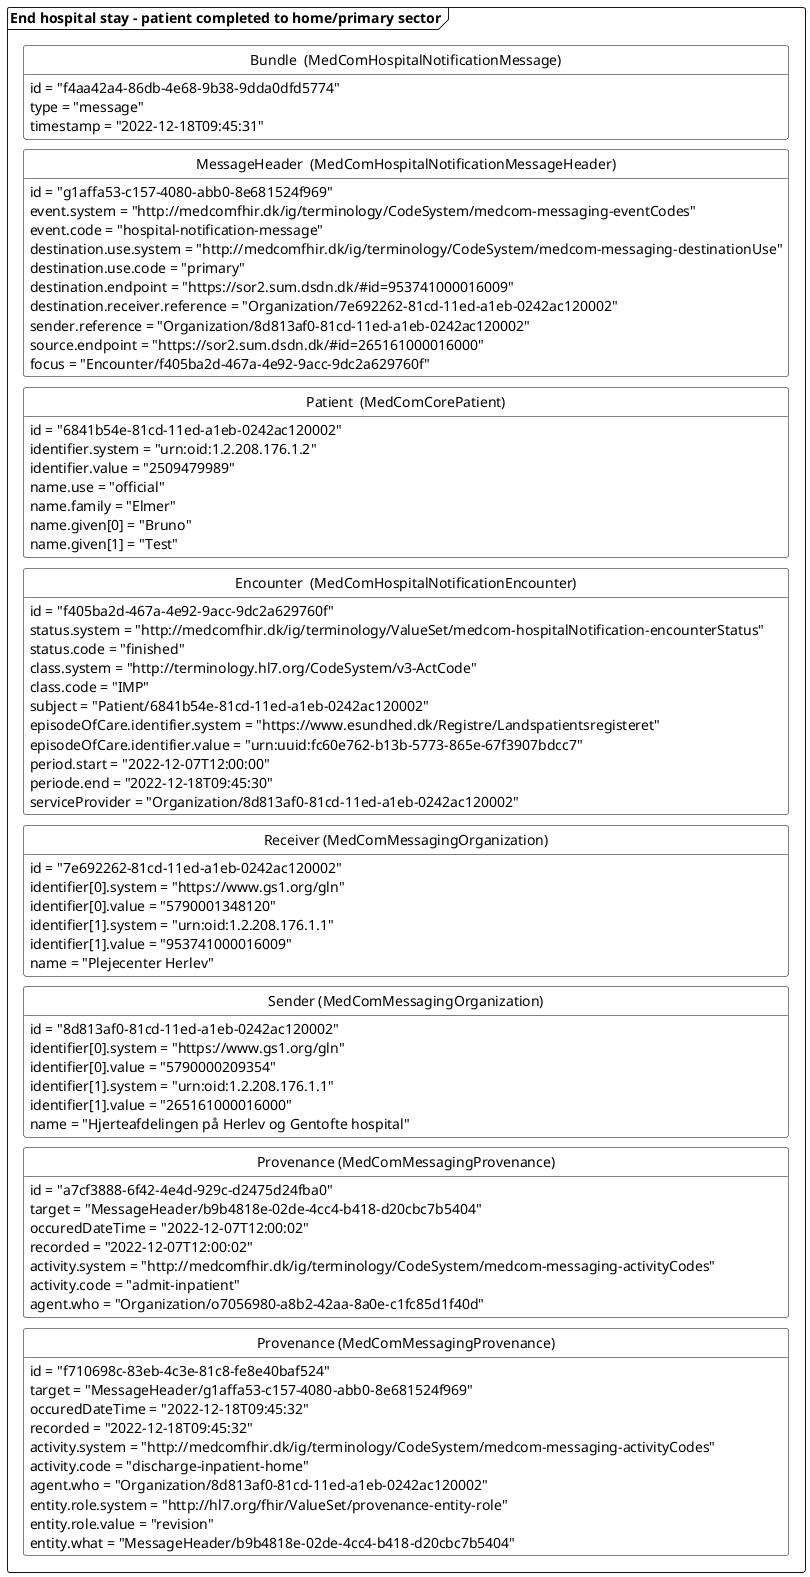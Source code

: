 @startuml HNdischargeInPat

'layout
skinparam class {
    BackgroundColor White
    BorderColor Black
    ArrowColor Black
  }
hide circle
hide empty members
skinparam SameClassWidth true
skinparam Ranksep 10


package "End hospital stay - patient completed to home/primary sector" as finished <<Frame>>{
    class "Bundle  (MedComHospitalNotificationMessage)" as finishedB{
        id = "f4aa42a4-86db-4e68-9b38-9dda0dfd5774"
        type = "message"
        timestamp = "2022-12-18T09:45:31"
    }
    class "MessageHeader  (MedComHospitalNotificationMessageHeader)" as finishedMH{
        id = "g1affa53-c157-4080-abb0-8e681524f969"
        event.system = "http://medcomfhir.dk/ig/terminology/CodeSystem/medcom-messaging-eventCodes"
        event.code = "hospital-notification-message"
        destination.use.system = "http://medcomfhir.dk/ig/terminology/CodeSystem/medcom-messaging-destinationUse"
        destination.use.code = "primary"
        destination.endpoint = "https://sor2.sum.dsdn.dk/#id=953741000016009"
        destination.receiver.reference = "Organization/7e692262-81cd-11ed-a1eb-0242ac120002"
        sender.reference = "Organization/8d813af0-81cd-11ed-a1eb-0242ac120002"
        source.endpoint = "https://sor2.sum.dsdn.dk/#id=265161000016000"
        focus = "Encounter/f405ba2d-467a-4e92-9acc-9dc2a629760f"
    }
    class "Patient  (MedComCorePatient)" as finishedPT{
        id = "6841b54e-81cd-11ed-a1eb-0242ac120002"
        identifier.system = "urn:oid:1.2.208.176.1.2"
        identifier.value = "2509479989"
        name.use = "official"
        name.family = "Elmer"
        name.given[0] = "Bruno"
        name.given[1] = "Test"
    }
    class "Encounter  (MedComHospitalNotificationEncounter)" as finishedENC{
        id = "f405ba2d-467a-4e92-9acc-9dc2a629760f"
        status.system = "http://medcomfhir.dk/ig/terminology/ValueSet/medcom-hospitalNotification-encounterStatus"
        status.code = "finished"
        class.system = "http://terminology.hl7.org/CodeSystem/v3-ActCode"
        class.code = "IMP"
        subject = "Patient/6841b54e-81cd-11ed-a1eb-0242ac120002"
        episodeOfCare.identifier.system = "https://www.esundhed.dk/Registre/Landspatientsregisteret"
        episodeOfCare.identifier.value = "urn:uuid:fc60e762-b13b-5773-865e-67f3907bdcc7"
        period.start = "2022-12-07T12:00:00"
        periode.end = "2022-12-18T09:45:30"
        serviceProvider = "Organization/8d813af0-81cd-11ed-a1eb-0242ac120002"
    } 
    class "Receiver (MedComMessagingOrganization)" as finishedROrg{
        id = "7e692262-81cd-11ed-a1eb-0242ac120002"
        identifier[0].system = "https://www.gs1.org/gln"
        identifier[0].value = "5790001348120"
        identifier[1].system = "urn:oid:1.2.208.176.1.1"
        identifier[1].value = "953741000016009"
        name = "Plejecenter Herlev"
    }
    class "Sender (MedComMessagingOrganization)" as finishedSOrg{
        id = "8d813af0-81cd-11ed-a1eb-0242ac120002"
        identifier[0].system = "https://www.gs1.org/gln"
        identifier[0].value = "5790000209354"
        identifier[1].system = "urn:oid:1.2.208.176.1.1"
        identifier[1].value = "265161000016000"
        name = "Hjerteafdelingen på Herlev og Gentofte hospital" 
    }
    class "Provenance (MedComMessagingProvenance)" as admitfinishedPRO{
        id = "a7cf3888-6f42-4e4d-929c-d2475d24fba0"
        target = "MessageHeader/b9b4818e-02de-4cc4-b418-d20cbc7b5404"
        occuredDateTime = "2022-12-07T12:00:02"
        recorded = "2022-12-07T12:00:02"
        activity.system = "http://medcomfhir.dk/ig/terminology/CodeSystem/medcom-messaging-activityCodes"
        activity.code = "admit-inpatient"
        agent.who = "Organization/o7056980-a8b2-42aa-8a0e-c1fc85d1f40d"
    }
    class "Provenance (MedComMessagingProvenance)" as finishedPRO{
        id = "f710698c-83eb-4c3e-81c8-fe8e40baf524"
        target = "MessageHeader/g1affa53-c157-4080-abb0-8e681524f969"
        occuredDateTime = "2022-12-18T09:45:32"
        recorded = "2022-12-18T09:45:32"
        activity.system = "http://medcomfhir.dk/ig/terminology/CodeSystem/medcom-messaging-activityCodes"
        activity.code = "discharge-inpatient-home"
        agent.who = "Organization/8d813af0-81cd-11ed-a1eb-0242ac120002"
        entity.role.system = "http://hl7.org/fhir/ValueSet/provenance-entity-role"
        entity.role.value = "revision"
        entity.what = "MessageHeader/b9b4818e-02de-4cc4-b418-d20cbc7b5404"
    }
finishedB-[hidden]-finishedMH
finishedMH-[hidden]-finishedPT
finishedPT-[hidden]-finishedENC
finishedENC-[hidden]-finishedROrg
finishedROrg-[hidden]-finishedSOrg
finishedSOrg-[hidden]-admitfinishedPRO
admitfinishedPRO-[hidden]-finishedPRO

}
' pile mellem de to beskeder
' admit --> finished


@enduml

